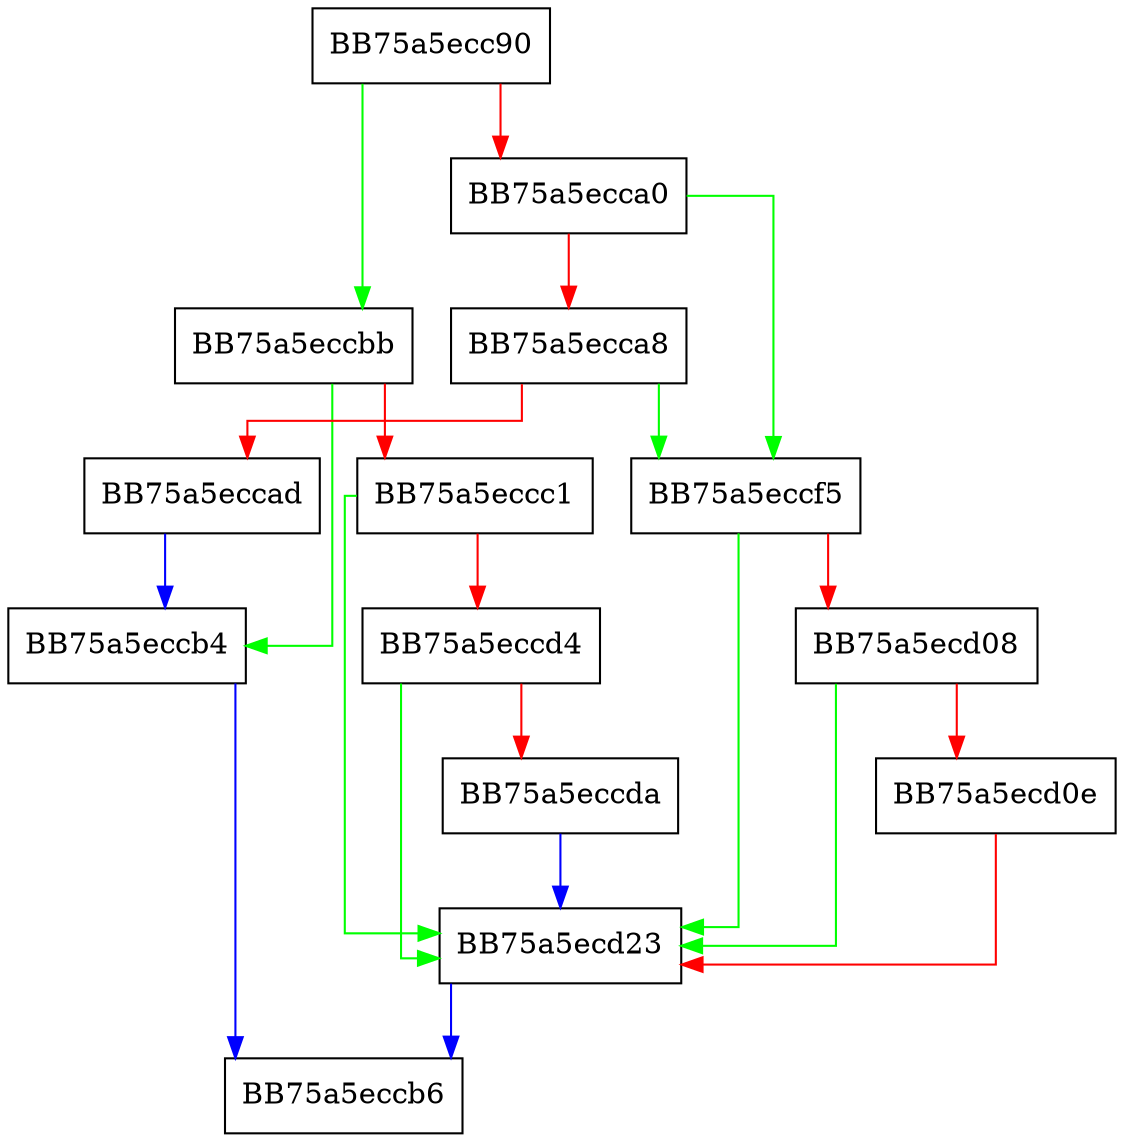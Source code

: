 digraph IntElement {
  node [shape="box"];
  graph [splines=ortho];
  BB75a5ecc90 -> BB75a5eccbb [color="green"];
  BB75a5ecc90 -> BB75a5ecca0 [color="red"];
  BB75a5ecca0 -> BB75a5eccf5 [color="green"];
  BB75a5ecca0 -> BB75a5ecca8 [color="red"];
  BB75a5ecca8 -> BB75a5eccf5 [color="green"];
  BB75a5ecca8 -> BB75a5eccad [color="red"];
  BB75a5eccad -> BB75a5eccb4 [color="blue"];
  BB75a5eccb4 -> BB75a5eccb6 [color="blue"];
  BB75a5eccbb -> BB75a5eccb4 [color="green"];
  BB75a5eccbb -> BB75a5eccc1 [color="red"];
  BB75a5eccc1 -> BB75a5ecd23 [color="green"];
  BB75a5eccc1 -> BB75a5eccd4 [color="red"];
  BB75a5eccd4 -> BB75a5ecd23 [color="green"];
  BB75a5eccd4 -> BB75a5eccda [color="red"];
  BB75a5eccda -> BB75a5ecd23 [color="blue"];
  BB75a5eccf5 -> BB75a5ecd23 [color="green"];
  BB75a5eccf5 -> BB75a5ecd08 [color="red"];
  BB75a5ecd08 -> BB75a5ecd23 [color="green"];
  BB75a5ecd08 -> BB75a5ecd0e [color="red"];
  BB75a5ecd0e -> BB75a5ecd23 [color="red"];
  BB75a5ecd23 -> BB75a5eccb6 [color="blue"];
}